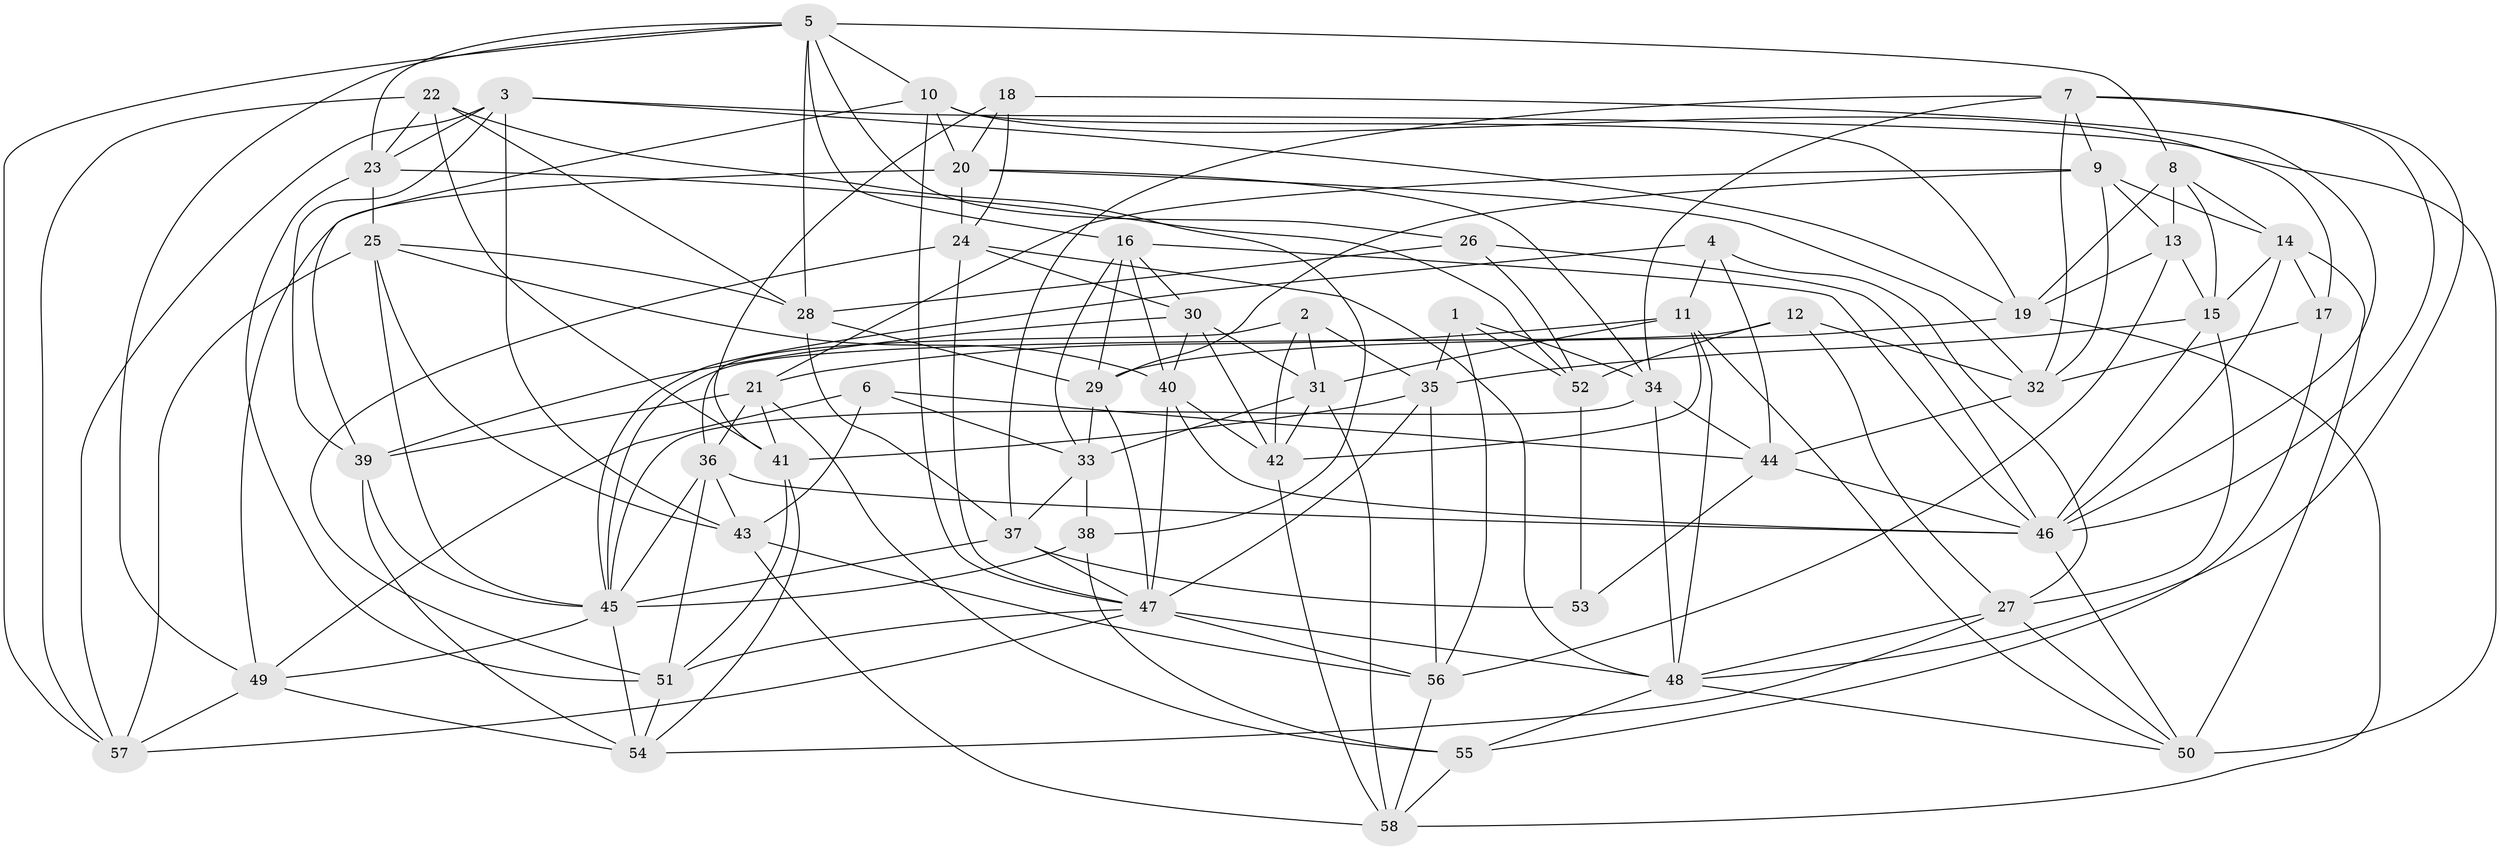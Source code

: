 // original degree distribution, {4: 1.0}
// Generated by graph-tools (version 1.1) at 2025/26/03/09/25 03:26:50]
// undirected, 58 vertices, 169 edges
graph export_dot {
graph [start="1"]
  node [color=gray90,style=filled];
  1;
  2;
  3;
  4;
  5;
  6;
  7;
  8;
  9;
  10;
  11;
  12;
  13;
  14;
  15;
  16;
  17;
  18;
  19;
  20;
  21;
  22;
  23;
  24;
  25;
  26;
  27;
  28;
  29;
  30;
  31;
  32;
  33;
  34;
  35;
  36;
  37;
  38;
  39;
  40;
  41;
  42;
  43;
  44;
  45;
  46;
  47;
  48;
  49;
  50;
  51;
  52;
  53;
  54;
  55;
  56;
  57;
  58;
  1 -- 34 [weight=1.0];
  1 -- 35 [weight=1.0];
  1 -- 52 [weight=1.0];
  1 -- 56 [weight=1.0];
  2 -- 31 [weight=1.0];
  2 -- 35 [weight=1.0];
  2 -- 36 [weight=1.0];
  2 -- 42 [weight=1.0];
  3 -- 19 [weight=1.0];
  3 -- 23 [weight=1.0];
  3 -- 39 [weight=1.0];
  3 -- 43 [weight=1.0];
  3 -- 50 [weight=1.0];
  3 -- 57 [weight=1.0];
  4 -- 11 [weight=1.0];
  4 -- 27 [weight=1.0];
  4 -- 44 [weight=1.0];
  4 -- 45 [weight=1.0];
  5 -- 8 [weight=1.0];
  5 -- 10 [weight=1.0];
  5 -- 16 [weight=1.0];
  5 -- 23 [weight=1.0];
  5 -- 26 [weight=1.0];
  5 -- 28 [weight=1.0];
  5 -- 49 [weight=1.0];
  5 -- 57 [weight=1.0];
  6 -- 33 [weight=1.0];
  6 -- 43 [weight=1.0];
  6 -- 44 [weight=1.0];
  6 -- 49 [weight=1.0];
  7 -- 9 [weight=1.0];
  7 -- 32 [weight=1.0];
  7 -- 34 [weight=1.0];
  7 -- 37 [weight=1.0];
  7 -- 46 [weight=1.0];
  7 -- 48 [weight=1.0];
  8 -- 13 [weight=2.0];
  8 -- 14 [weight=1.0];
  8 -- 15 [weight=1.0];
  8 -- 19 [weight=1.0];
  9 -- 13 [weight=1.0];
  9 -- 14 [weight=1.0];
  9 -- 21 [weight=1.0];
  9 -- 29 [weight=1.0];
  9 -- 32 [weight=1.0];
  10 -- 17 [weight=1.0];
  10 -- 19 [weight=1.0];
  10 -- 20 [weight=1.0];
  10 -- 39 [weight=1.0];
  10 -- 47 [weight=1.0];
  11 -- 21 [weight=1.0];
  11 -- 31 [weight=1.0];
  11 -- 42 [weight=1.0];
  11 -- 48 [weight=1.0];
  11 -- 50 [weight=1.0];
  12 -- 27 [weight=1.0];
  12 -- 32 [weight=1.0];
  12 -- 45 [weight=1.0];
  12 -- 52 [weight=1.0];
  13 -- 15 [weight=1.0];
  13 -- 19 [weight=1.0];
  13 -- 56 [weight=1.0];
  14 -- 15 [weight=1.0];
  14 -- 17 [weight=1.0];
  14 -- 46 [weight=1.0];
  14 -- 50 [weight=1.0];
  15 -- 27 [weight=1.0];
  15 -- 35 [weight=1.0];
  15 -- 46 [weight=1.0];
  16 -- 29 [weight=1.0];
  16 -- 30 [weight=1.0];
  16 -- 33 [weight=1.0];
  16 -- 40 [weight=1.0];
  16 -- 46 [weight=1.0];
  17 -- 32 [weight=1.0];
  17 -- 55 [weight=1.0];
  18 -- 20 [weight=1.0];
  18 -- 24 [weight=1.0];
  18 -- 41 [weight=1.0];
  18 -- 46 [weight=1.0];
  19 -- 29 [weight=1.0];
  19 -- 58 [weight=1.0];
  20 -- 24 [weight=1.0];
  20 -- 32 [weight=1.0];
  20 -- 34 [weight=1.0];
  20 -- 49 [weight=1.0];
  21 -- 36 [weight=1.0];
  21 -- 39 [weight=1.0];
  21 -- 41 [weight=1.0];
  21 -- 55 [weight=1.0];
  22 -- 23 [weight=1.0];
  22 -- 28 [weight=1.0];
  22 -- 38 [weight=2.0];
  22 -- 41 [weight=1.0];
  22 -- 57 [weight=1.0];
  23 -- 25 [weight=1.0];
  23 -- 51 [weight=1.0];
  23 -- 52 [weight=1.0];
  24 -- 30 [weight=1.0];
  24 -- 47 [weight=1.0];
  24 -- 48 [weight=1.0];
  24 -- 51 [weight=1.0];
  25 -- 28 [weight=1.0];
  25 -- 40 [weight=1.0];
  25 -- 43 [weight=1.0];
  25 -- 45 [weight=1.0];
  25 -- 57 [weight=1.0];
  26 -- 28 [weight=1.0];
  26 -- 46 [weight=1.0];
  26 -- 52 [weight=1.0];
  27 -- 48 [weight=1.0];
  27 -- 50 [weight=1.0];
  27 -- 54 [weight=1.0];
  28 -- 29 [weight=1.0];
  28 -- 37 [weight=1.0];
  29 -- 33 [weight=1.0];
  29 -- 47 [weight=1.0];
  30 -- 31 [weight=1.0];
  30 -- 39 [weight=1.0];
  30 -- 40 [weight=1.0];
  30 -- 42 [weight=1.0];
  31 -- 33 [weight=1.0];
  31 -- 42 [weight=1.0];
  31 -- 58 [weight=1.0];
  32 -- 44 [weight=1.0];
  33 -- 37 [weight=1.0];
  33 -- 38 [weight=1.0];
  34 -- 44 [weight=1.0];
  34 -- 45 [weight=1.0];
  34 -- 48 [weight=1.0];
  35 -- 41 [weight=1.0];
  35 -- 47 [weight=1.0];
  35 -- 56 [weight=1.0];
  36 -- 43 [weight=1.0];
  36 -- 45 [weight=1.0];
  36 -- 46 [weight=1.0];
  36 -- 51 [weight=1.0];
  37 -- 45 [weight=1.0];
  37 -- 47 [weight=1.0];
  37 -- 53 [weight=1.0];
  38 -- 45 [weight=1.0];
  38 -- 55 [weight=2.0];
  39 -- 45 [weight=1.0];
  39 -- 54 [weight=1.0];
  40 -- 42 [weight=1.0];
  40 -- 46 [weight=1.0];
  40 -- 47 [weight=1.0];
  41 -- 51 [weight=1.0];
  41 -- 54 [weight=1.0];
  42 -- 58 [weight=1.0];
  43 -- 56 [weight=1.0];
  43 -- 58 [weight=1.0];
  44 -- 46 [weight=1.0];
  44 -- 53 [weight=1.0];
  45 -- 49 [weight=1.0];
  45 -- 54 [weight=1.0];
  46 -- 50 [weight=1.0];
  47 -- 48 [weight=1.0];
  47 -- 51 [weight=1.0];
  47 -- 56 [weight=1.0];
  47 -- 57 [weight=1.0];
  48 -- 50 [weight=1.0];
  48 -- 55 [weight=1.0];
  49 -- 54 [weight=1.0];
  49 -- 57 [weight=1.0];
  51 -- 54 [weight=1.0];
  52 -- 53 [weight=2.0];
  55 -- 58 [weight=1.0];
  56 -- 58 [weight=1.0];
}
